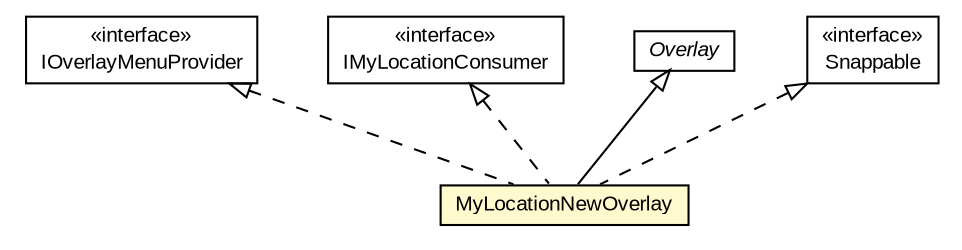 #!/usr/local/bin/dot
#
# Class diagram 
# Generated by UMLGraph version R5_6-24-gf6e263 (http://www.umlgraph.org/)
#

digraph G {
	edge [fontname="arial",fontsize=10,labelfontname="arial",labelfontsize=10];
	node [fontname="arial",fontsize=10,shape=plaintext];
	nodesep=0.25;
	ranksep=0.5;
	// org.osmdroid.views.overlay.IOverlayMenuProvider
	c45588 [label=<<table title="org.osmdroid.views.overlay.IOverlayMenuProvider" border="0" cellborder="1" cellspacing="0" cellpadding="2" port="p" href="../IOverlayMenuProvider.html">
		<tr><td><table border="0" cellspacing="0" cellpadding="1">
<tr><td align="center" balign="center"> &#171;interface&#187; </td></tr>
<tr><td align="center" balign="center"> IOverlayMenuProvider </td></tr>
		</table></td></tr>
		</table>>, URL="../IOverlayMenuProvider.html", fontname="arial", fontcolor="black", fontsize=10.0];
	// org.osmdroid.views.overlay.mylocation.IMyLocationConsumer
	c45618 [label=<<table title="org.osmdroid.views.overlay.mylocation.IMyLocationConsumer" border="0" cellborder="1" cellspacing="0" cellpadding="2" port="p" href="./IMyLocationConsumer.html">
		<tr><td><table border="0" cellspacing="0" cellpadding="1">
<tr><td align="center" balign="center"> &#171;interface&#187; </td></tr>
<tr><td align="center" balign="center"> IMyLocationConsumer </td></tr>
		</table></td></tr>
		</table>>, URL="./IMyLocationConsumer.html", fontname="arial", fontcolor="black", fontsize=10.0];
	// org.osmdroid.views.overlay.mylocation.MyLocationNewOverlay
	c45620 [label=<<table title="org.osmdroid.views.overlay.mylocation.MyLocationNewOverlay" border="0" cellborder="1" cellspacing="0" cellpadding="2" port="p" bgcolor="lemonChiffon" href="./MyLocationNewOverlay.html">
		<tr><td><table border="0" cellspacing="0" cellpadding="1">
<tr><td align="center" balign="center"> MyLocationNewOverlay </td></tr>
		</table></td></tr>
		</table>>, URL="./MyLocationNewOverlay.html", fontname="arial", fontcolor="black", fontsize=10.0];
	// org.osmdroid.views.overlay.Overlay
	c45623 [label=<<table title="org.osmdroid.views.overlay.Overlay" border="0" cellborder="1" cellspacing="0" cellpadding="2" port="p" href="../Overlay.html">
		<tr><td><table border="0" cellspacing="0" cellpadding="1">
<tr><td align="center" balign="center"><font face="arial italic"> Overlay </font></td></tr>
		</table></td></tr>
		</table>>, URL="../Overlay.html", fontname="arial", fontcolor="black", fontsize=10.0];
	// org.osmdroid.views.overlay.Overlay.Snappable
	c45624 [label=<<table title="org.osmdroid.views.overlay.Overlay.Snappable" border="0" cellborder="1" cellspacing="0" cellpadding="2" port="p" href="../Overlay.Snappable.html">
		<tr><td><table border="0" cellspacing="0" cellpadding="1">
<tr><td align="center" balign="center"> &#171;interface&#187; </td></tr>
<tr><td align="center" balign="center"> Snappable </td></tr>
		</table></td></tr>
		</table>>, URL="../Overlay.Snappable.html", fontname="arial", fontcolor="black", fontsize=10.0];
	//org.osmdroid.views.overlay.mylocation.MyLocationNewOverlay extends org.osmdroid.views.overlay.Overlay
	c45623:p -> c45620:p [dir=back,arrowtail=empty];
	//org.osmdroid.views.overlay.mylocation.MyLocationNewOverlay implements org.osmdroid.views.overlay.mylocation.IMyLocationConsumer
	c45618:p -> c45620:p [dir=back,arrowtail=empty,style=dashed];
	//org.osmdroid.views.overlay.mylocation.MyLocationNewOverlay implements org.osmdroid.views.overlay.IOverlayMenuProvider
	c45588:p -> c45620:p [dir=back,arrowtail=empty,style=dashed];
	//org.osmdroid.views.overlay.mylocation.MyLocationNewOverlay implements org.osmdroid.views.overlay.Overlay.Snappable
	c45624:p -> c45620:p [dir=back,arrowtail=empty,style=dashed];
}

